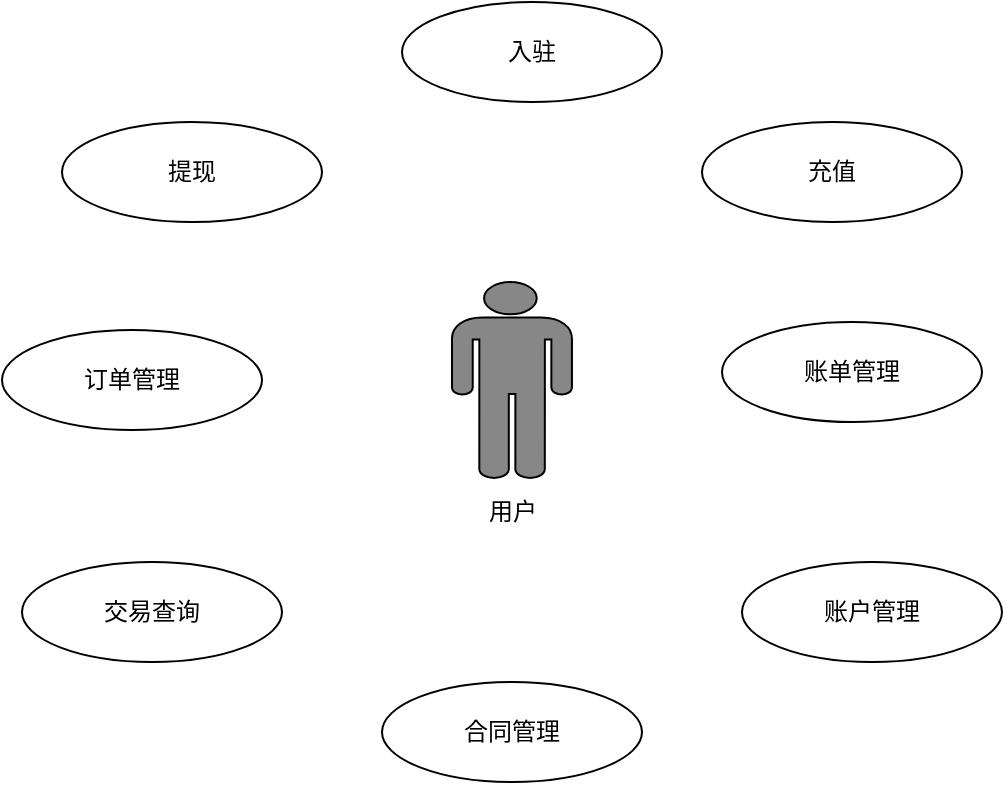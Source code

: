<mxfile version="12.9.9" type="device"><diagram id="C5RBs43oDa-KdzZeNtuy" name="Page-1"><mxGraphModel dx="1086" dy="806" grid="1" gridSize="10" guides="1" tooltips="1" connect="1" arrows="1" fold="1" page="1" pageScale="1" pageWidth="827" pageHeight="1169" math="0" shadow="0"><root><mxCell id="WIyWlLk6GJQsqaUBKTNV-0"/><mxCell id="WIyWlLk6GJQsqaUBKTNV-1" parent="WIyWlLk6GJQsqaUBKTNV-0"/><mxCell id="kr1tWfqnYnYieI6wBpkV-0" value="" style="shape=mxgraph.signs.people.man_1;html=1;fillColor=#878787;strokeColor=#000000;verticalLabelPosition=bottom;verticalAlign=top;align=center;" vertex="1" parent="WIyWlLk6GJQsqaUBKTNV-1"><mxGeometry x="365" y="380" width="60" height="98" as="geometry"/></mxCell><mxCell id="kr1tWfqnYnYieI6wBpkV-1" value="用户" style="text;html=1;align=center;verticalAlign=middle;resizable=0;points=[];autosize=1;" vertex="1" parent="WIyWlLk6GJQsqaUBKTNV-1"><mxGeometry x="375" y="485" width="40" height="20" as="geometry"/></mxCell><mxCell id="kr1tWfqnYnYieI6wBpkV-9" value="入驻" style="ellipse;whiteSpace=wrap;html=1;" vertex="1" parent="WIyWlLk6GJQsqaUBKTNV-1"><mxGeometry x="340" y="240" width="130" height="50" as="geometry"/></mxCell><mxCell id="kr1tWfqnYnYieI6wBpkV-10" value="充值" style="ellipse;whiteSpace=wrap;html=1;" vertex="1" parent="WIyWlLk6GJQsqaUBKTNV-1"><mxGeometry x="490" y="300" width="130" height="50" as="geometry"/></mxCell><mxCell id="kr1tWfqnYnYieI6wBpkV-11" value="提现" style="ellipse;whiteSpace=wrap;html=1;" vertex="1" parent="WIyWlLk6GJQsqaUBKTNV-1"><mxGeometry x="170" y="300" width="130" height="50" as="geometry"/></mxCell><mxCell id="kr1tWfqnYnYieI6wBpkV-12" value="订单管理" style="ellipse;whiteSpace=wrap;html=1;" vertex="1" parent="WIyWlLk6GJQsqaUBKTNV-1"><mxGeometry x="140" y="404" width="130" height="50" as="geometry"/></mxCell><mxCell id="kr1tWfqnYnYieI6wBpkV-13" value="账单管理" style="ellipse;whiteSpace=wrap;html=1;" vertex="1" parent="WIyWlLk6GJQsqaUBKTNV-1"><mxGeometry x="500" y="400" width="130" height="50" as="geometry"/></mxCell><mxCell id="kr1tWfqnYnYieI6wBpkV-14" value="交易查询" style="ellipse;whiteSpace=wrap;html=1;" vertex="1" parent="WIyWlLk6GJQsqaUBKTNV-1"><mxGeometry x="150" y="520" width="130" height="50" as="geometry"/></mxCell><mxCell id="kr1tWfqnYnYieI6wBpkV-15" value="账户管理" style="ellipse;whiteSpace=wrap;html=1;" vertex="1" parent="WIyWlLk6GJQsqaUBKTNV-1"><mxGeometry x="510" y="520" width="130" height="50" as="geometry"/></mxCell><mxCell id="kr1tWfqnYnYieI6wBpkV-16" value="合同管理" style="ellipse;whiteSpace=wrap;html=1;" vertex="1" parent="WIyWlLk6GJQsqaUBKTNV-1"><mxGeometry x="330" y="580" width="130" height="50" as="geometry"/></mxCell></root></mxGraphModel></diagram></mxfile>